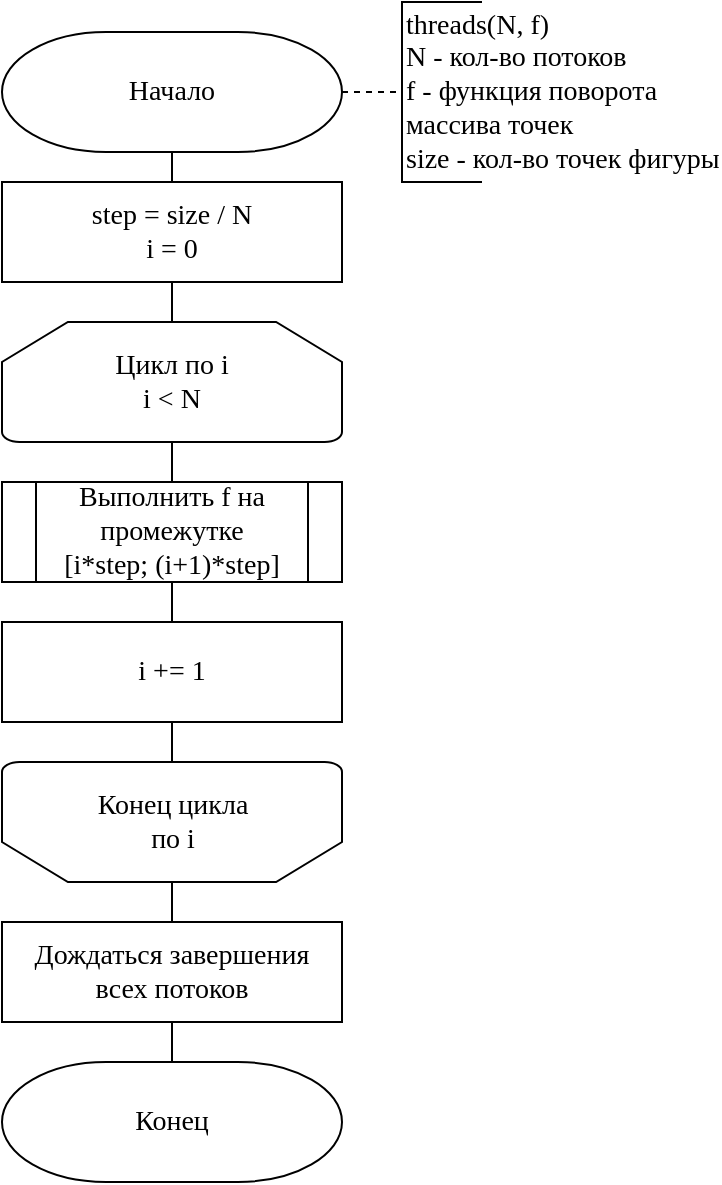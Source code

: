 <mxfile version="13.0.3" type="device"><diagram id="C5RBs43oDa-KdzZeNtuy" name="Page-1"><mxGraphModel dx="1334" dy="816" grid="1" gridSize="10" guides="1" tooltips="1" connect="1" arrows="1" fold="1" page="1" pageScale="1" pageWidth="827" pageHeight="1169" math="0" shadow="0"><root><mxCell id="WIyWlLk6GJQsqaUBKTNV-0"/><mxCell id="WIyWlLk6GJQsqaUBKTNV-1" parent="WIyWlLk6GJQsqaUBKTNV-0"/><mxCell id="5ytEmndIz5Cj4SGuZCcX-0" value="Начало" style="strokeWidth=1;html=1;shape=mxgraph.flowchart.terminator;whiteSpace=wrap;fontSize=14;fontFamily=Times New Roman;" vertex="1" parent="WIyWlLk6GJQsqaUBKTNV-1"><mxGeometry x="290" y="35" width="170" height="60" as="geometry"/></mxCell><mxCell id="5ytEmndIz5Cj4SGuZCcX-1" value="Конец" style="strokeWidth=1;html=1;shape=mxgraph.flowchart.terminator;whiteSpace=wrap;fontSize=14;fontFamily=Times New Roman;" vertex="1" parent="WIyWlLk6GJQsqaUBKTNV-1"><mxGeometry x="290" y="550" width="170" height="60" as="geometry"/></mxCell><mxCell id="5ytEmndIz5Cj4SGuZCcX-2" value="threads(N, f)&lt;br&gt;N - кол-во потоков&lt;br&gt;f - функция поворота &lt;br&gt;массива точек&lt;br&gt;size - кол-во точек фигуры" style="strokeWidth=1;html=1;shape=mxgraph.flowchart.annotation_1;align=left;pointerEvents=1;fontFamily=Times New Roman;fontSize=14;" vertex="1" parent="WIyWlLk6GJQsqaUBKTNV-1"><mxGeometry x="490" y="20" width="40" height="90" as="geometry"/></mxCell><mxCell id="5ytEmndIz5Cj4SGuZCcX-3" value="" style="endArrow=none;dashed=1;html=1;fontFamily=Times New Roman;fontSize=14;exitX=1;exitY=0.5;exitDx=0;exitDy=0;exitPerimeter=0;entryX=0;entryY=0.5;entryDx=0;entryDy=0;entryPerimeter=0;" edge="1" parent="WIyWlLk6GJQsqaUBKTNV-1" source="5ytEmndIz5Cj4SGuZCcX-0" target="5ytEmndIz5Cj4SGuZCcX-2"><mxGeometry width="50" height="50" relative="1" as="geometry"><mxPoint x="390" y="330" as="sourcePoint"/><mxPoint x="440" y="280" as="targetPoint"/></mxGeometry></mxCell><mxCell id="5ytEmndIz5Cj4SGuZCcX-5" style="edgeStyle=orthogonalEdgeStyle;rounded=0;orthogonalLoop=1;jettySize=auto;html=1;exitX=0.5;exitY=0;exitDx=0;exitDy=0;entryX=0.5;entryY=1;entryDx=0;entryDy=0;entryPerimeter=0;fontFamily=Times New Roman;fontSize=14;endArrow=none;endFill=0;" edge="1" parent="WIyWlLk6GJQsqaUBKTNV-1" source="5ytEmndIz5Cj4SGuZCcX-4" target="5ytEmndIz5Cj4SGuZCcX-0"><mxGeometry relative="1" as="geometry"/></mxCell><mxCell id="5ytEmndIz5Cj4SGuZCcX-7" style="edgeStyle=orthogonalEdgeStyle;rounded=0;orthogonalLoop=1;jettySize=auto;html=1;exitX=0.5;exitY=1;exitDx=0;exitDy=0;entryX=0.5;entryY=0;entryDx=0;entryDy=0;entryPerimeter=0;endArrow=none;endFill=0;fontFamily=Times New Roman;fontSize=14;" edge="1" parent="WIyWlLk6GJQsqaUBKTNV-1" source="5ytEmndIz5Cj4SGuZCcX-4" target="5ytEmndIz5Cj4SGuZCcX-6"><mxGeometry relative="1" as="geometry"/></mxCell><mxCell id="5ytEmndIz5Cj4SGuZCcX-4" value="step = size / N&lt;br&gt;i = 0" style="rounded=0;whiteSpace=wrap;html=1;strokeWidth=1;fontFamily=Times New Roman;fontSize=14;" vertex="1" parent="WIyWlLk6GJQsqaUBKTNV-1"><mxGeometry x="290" y="110" width="170" height="50" as="geometry"/></mxCell><mxCell id="5ytEmndIz5Cj4SGuZCcX-6" value="Цикл по i&lt;br&gt;i &amp;lt; N" style="strokeWidth=1;html=1;shape=mxgraph.flowchart.loop_limit;whiteSpace=wrap;fontFamily=Times New Roman;fontSize=14;" vertex="1" parent="WIyWlLk6GJQsqaUBKTNV-1"><mxGeometry x="290" y="180" width="170" height="60" as="geometry"/></mxCell><mxCell id="5ytEmndIz5Cj4SGuZCcX-9" style="edgeStyle=orthogonalEdgeStyle;rounded=0;orthogonalLoop=1;jettySize=auto;html=1;exitX=0.5;exitY=0;exitDx=0;exitDy=0;entryX=0.5;entryY=1;entryDx=0;entryDy=0;entryPerimeter=0;endArrow=none;endFill=0;fontFamily=Times New Roman;fontSize=14;" edge="1" parent="WIyWlLk6GJQsqaUBKTNV-1" source="5ytEmndIz5Cj4SGuZCcX-8" target="5ytEmndIz5Cj4SGuZCcX-6"><mxGeometry relative="1" as="geometry"/></mxCell><mxCell id="5ytEmndIz5Cj4SGuZCcX-8" value="Выполнить f на промежутке &lt;br&gt;[i*step; (i+1)*step]" style="shape=process;whiteSpace=wrap;html=1;backgroundOutline=1;strokeWidth=1;fontFamily=Times New Roman;fontSize=14;" vertex="1" parent="WIyWlLk6GJQsqaUBKTNV-1"><mxGeometry x="290" y="260" width="170" height="50" as="geometry"/></mxCell><mxCell id="5ytEmndIz5Cj4SGuZCcX-11" style="edgeStyle=orthogonalEdgeStyle;rounded=0;orthogonalLoop=1;jettySize=auto;html=1;exitX=0.5;exitY=0;exitDx=0;exitDy=0;endArrow=none;endFill=0;fontFamily=Times New Roman;fontSize=14;" edge="1" parent="WIyWlLk6GJQsqaUBKTNV-1" source="5ytEmndIz5Cj4SGuZCcX-10" target="5ytEmndIz5Cj4SGuZCcX-8"><mxGeometry relative="1" as="geometry"/></mxCell><mxCell id="5ytEmndIz5Cj4SGuZCcX-18" style="edgeStyle=orthogonalEdgeStyle;rounded=0;orthogonalLoop=1;jettySize=auto;html=1;exitX=0.5;exitY=1;exitDx=0;exitDy=0;entryX=0.5;entryY=1;entryDx=0;entryDy=0;entryPerimeter=0;endArrow=none;endFill=0;fontFamily=Times New Roman;fontSize=14;" edge="1" parent="WIyWlLk6GJQsqaUBKTNV-1" source="5ytEmndIz5Cj4SGuZCcX-10" target="5ytEmndIz5Cj4SGuZCcX-13"><mxGeometry relative="1" as="geometry"/></mxCell><mxCell id="5ytEmndIz5Cj4SGuZCcX-10" value="i += 1" style="rounded=0;whiteSpace=wrap;html=1;strokeWidth=1;fontFamily=Times New Roman;fontSize=14;" vertex="1" parent="WIyWlLk6GJQsqaUBKTNV-1"><mxGeometry x="290" y="330" width="170" height="50" as="geometry"/></mxCell><mxCell id="5ytEmndIz5Cj4SGuZCcX-19" style="edgeStyle=orthogonalEdgeStyle;rounded=0;orthogonalLoop=1;jettySize=auto;html=1;exitX=0.5;exitY=0;exitDx=0;exitDy=0;exitPerimeter=0;endArrow=none;endFill=0;fontFamily=Times New Roman;fontSize=14;" edge="1" parent="WIyWlLk6GJQsqaUBKTNV-1" source="5ytEmndIz5Cj4SGuZCcX-13" target="5ytEmndIz5Cj4SGuZCcX-16"><mxGeometry relative="1" as="geometry"/></mxCell><mxCell id="5ytEmndIz5Cj4SGuZCcX-13" value="" style="strokeWidth=1;html=1;shape=mxgraph.flowchart.loop_limit;whiteSpace=wrap;fontFamily=Times New Roman;fontSize=14;rotation=-180;" vertex="1" parent="WIyWlLk6GJQsqaUBKTNV-1"><mxGeometry x="290" y="400" width="170" height="60" as="geometry"/></mxCell><mxCell id="5ytEmndIz5Cj4SGuZCcX-15" value="Конец цикла&lt;br&gt;по i" style="text;html=1;align=center;verticalAlign=middle;resizable=0;points=[];autosize=1;fontSize=14;fontFamily=Times New Roman;" vertex="1" parent="WIyWlLk6GJQsqaUBKTNV-1"><mxGeometry x="330" y="410" width="90" height="40" as="geometry"/></mxCell><mxCell id="5ytEmndIz5Cj4SGuZCcX-20" style="edgeStyle=orthogonalEdgeStyle;rounded=0;orthogonalLoop=1;jettySize=auto;html=1;exitX=0.5;exitY=1;exitDx=0;exitDy=0;entryX=0.5;entryY=0;entryDx=0;entryDy=0;entryPerimeter=0;endArrow=none;endFill=0;fontFamily=Times New Roman;fontSize=14;" edge="1" parent="WIyWlLk6GJQsqaUBKTNV-1" source="5ytEmndIz5Cj4SGuZCcX-16" target="5ytEmndIz5Cj4SGuZCcX-1"><mxGeometry relative="1" as="geometry"/></mxCell><mxCell id="5ytEmndIz5Cj4SGuZCcX-16" value="Дождаться завершения &lt;br&gt;всех потоков" style="rounded=0;whiteSpace=wrap;html=1;strokeWidth=1;fontFamily=Times New Roman;fontSize=14;" vertex="1" parent="WIyWlLk6GJQsqaUBKTNV-1"><mxGeometry x="290" y="480" width="170" height="50" as="geometry"/></mxCell></root></mxGraphModel></diagram></mxfile>